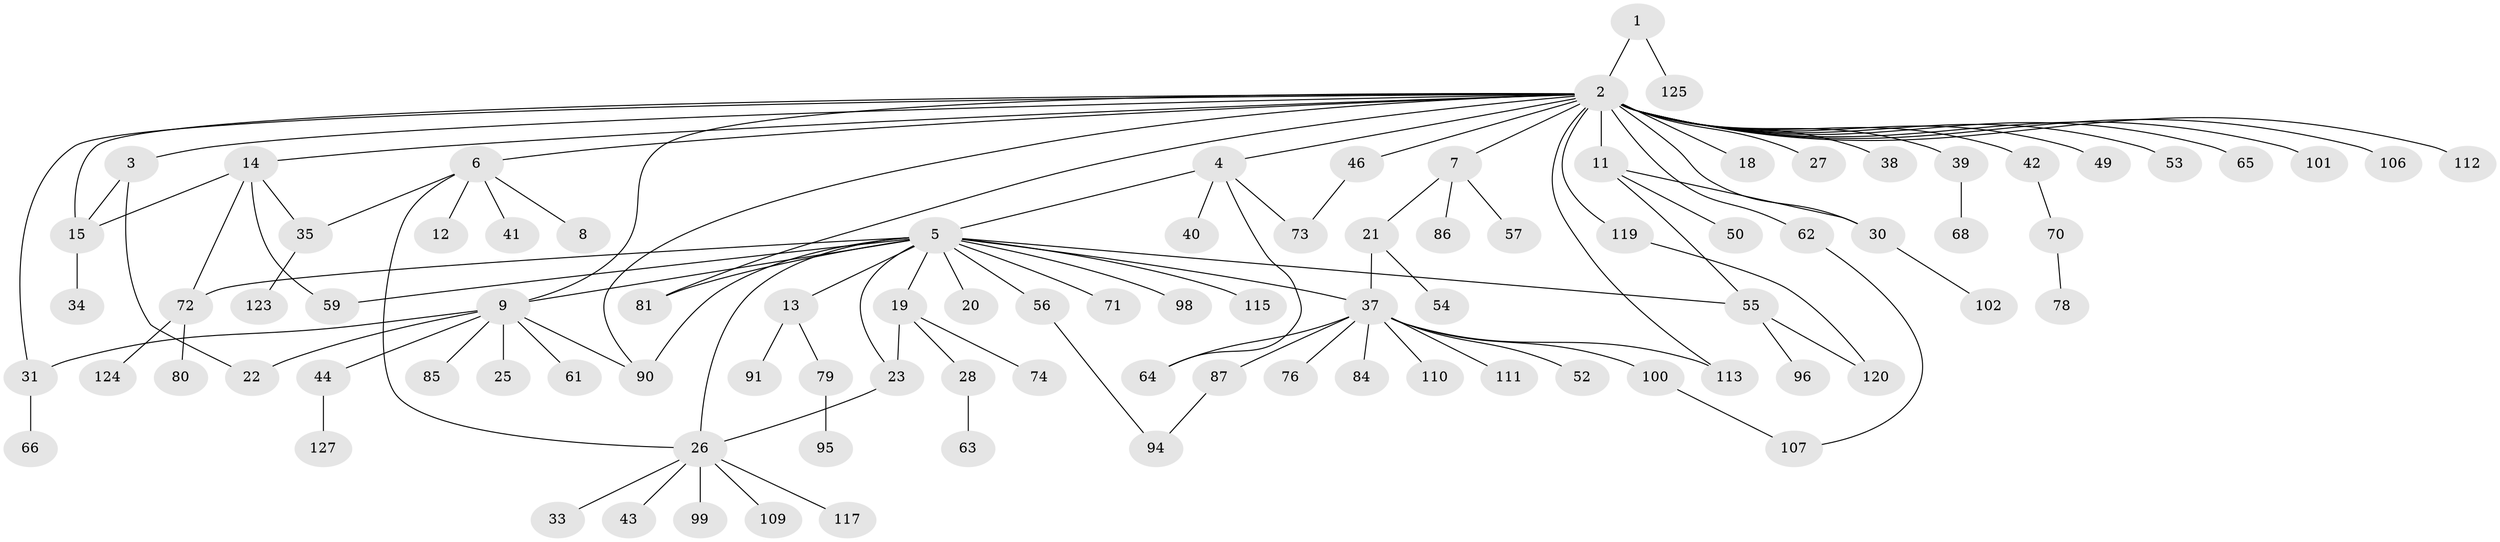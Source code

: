 // Generated by graph-tools (version 1.1) at 2025/51/02/27/25 19:51:54]
// undirected, 93 vertices, 115 edges
graph export_dot {
graph [start="1"]
  node [color=gray90,style=filled];
  1 [super="+24"];
  2 [super="+16"];
  3;
  4 [super="+17"];
  5 [super="+10"];
  6 [super="+69"];
  7 [super="+88"];
  8;
  9 [super="+58"];
  11 [super="+118"];
  12;
  13 [super="+105"];
  14 [super="+97"];
  15 [super="+51"];
  18;
  19 [super="+47"];
  20;
  21 [super="+29"];
  22 [super="+32"];
  23 [super="+114"];
  25 [super="+121"];
  26 [super="+92"];
  27;
  28 [super="+128"];
  30 [super="+36"];
  31 [super="+60"];
  33 [super="+82"];
  34;
  35 [super="+45"];
  37 [super="+48"];
  38;
  39;
  40;
  41;
  42;
  43;
  44;
  46 [super="+77"];
  49 [super="+108"];
  50;
  52;
  53;
  54;
  55 [super="+104"];
  56 [super="+93"];
  57 [super="+67"];
  59;
  61 [super="+89"];
  62;
  63;
  64;
  65;
  66;
  68;
  70 [super="+75"];
  71 [super="+83"];
  72;
  73 [super="+126"];
  74;
  76;
  78;
  79;
  80;
  81 [super="+103"];
  84 [super="+116"];
  85;
  86;
  87;
  90;
  91;
  94;
  95;
  96;
  98;
  99;
  100;
  101;
  102;
  106;
  107 [super="+122"];
  109;
  110;
  111;
  112;
  113;
  115;
  117;
  119;
  120;
  123;
  124;
  125;
  127;
  1 -- 2;
  1 -- 125;
  2 -- 3;
  2 -- 4;
  2 -- 6;
  2 -- 7;
  2 -- 9;
  2 -- 11;
  2 -- 14;
  2 -- 18;
  2 -- 27;
  2 -- 30;
  2 -- 38;
  2 -- 39;
  2 -- 42;
  2 -- 46;
  2 -- 49;
  2 -- 53;
  2 -- 62;
  2 -- 65;
  2 -- 81;
  2 -- 90;
  2 -- 101;
  2 -- 106;
  2 -- 112;
  2 -- 113;
  2 -- 119;
  2 -- 15;
  2 -- 31;
  3 -- 15;
  3 -- 22;
  4 -- 5 [weight=2];
  4 -- 64;
  4 -- 73;
  4 -- 40;
  5 -- 9;
  5 -- 26;
  5 -- 72;
  5 -- 81;
  5 -- 115;
  5 -- 37;
  5 -- 98;
  5 -- 71;
  5 -- 13;
  5 -- 19;
  5 -- 20;
  5 -- 55;
  5 -- 23;
  5 -- 56;
  5 -- 90;
  5 -- 59;
  6 -- 8;
  6 -- 12;
  6 -- 26;
  6 -- 35;
  6 -- 41;
  7 -- 21;
  7 -- 57;
  7 -- 86;
  9 -- 22;
  9 -- 25;
  9 -- 31;
  9 -- 44;
  9 -- 61;
  9 -- 90;
  9 -- 85;
  11 -- 50;
  11 -- 30;
  11 -- 55;
  13 -- 79;
  13 -- 91;
  14 -- 35;
  14 -- 59;
  14 -- 72;
  14 -- 15;
  15 -- 34;
  19 -- 28;
  19 -- 74;
  19 -- 23;
  21 -- 37;
  21 -- 54;
  23 -- 26;
  26 -- 33;
  26 -- 43;
  26 -- 99;
  26 -- 109;
  26 -- 117;
  28 -- 63;
  30 -- 102;
  31 -- 66;
  35 -- 123;
  37 -- 76;
  37 -- 64;
  37 -- 100;
  37 -- 110;
  37 -- 111;
  37 -- 113;
  37 -- 52;
  37 -- 84;
  37 -- 87;
  39 -- 68;
  42 -- 70;
  44 -- 127;
  46 -- 73;
  55 -- 96;
  55 -- 120;
  56 -- 94;
  62 -- 107;
  70 -- 78;
  72 -- 80;
  72 -- 124;
  79 -- 95;
  87 -- 94;
  100 -- 107;
  119 -- 120;
}
